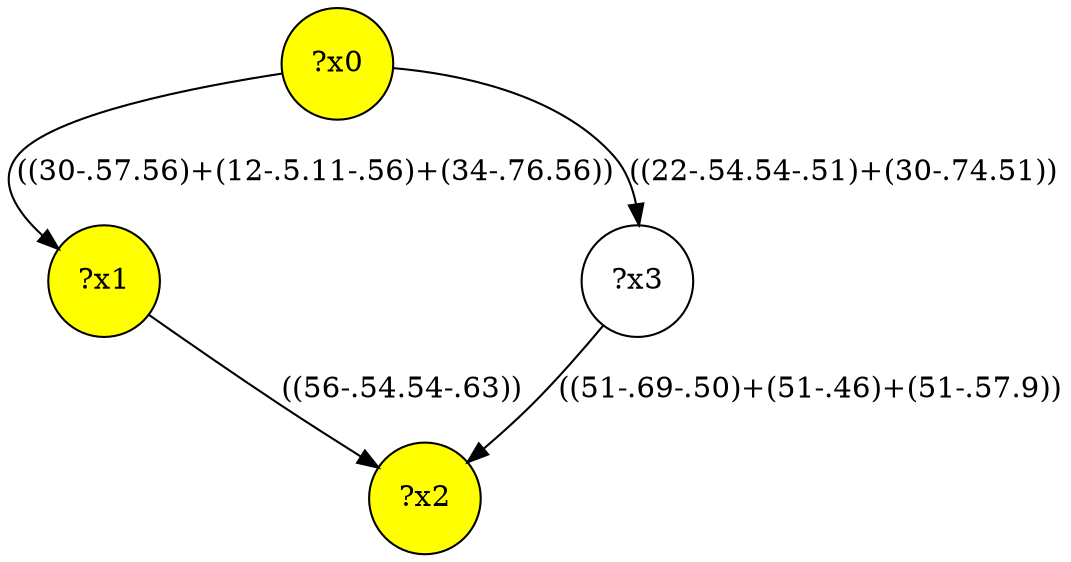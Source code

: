 digraph g {
	x2 [fillcolor="yellow", style="filled," shape=circle, label="?x2"];
	x0 [fillcolor="yellow", style="filled," shape=circle, label="?x0"];
	x1 [fillcolor="yellow", style="filled," shape=circle, label="?x1"];
	x0 -> x1 [label="((30-.57.56)+(12-.5.11-.56)+(34-.76.56))"];
	x1 -> x2 [label="((56-.54.54-.63))"];
	x3 [shape=circle, label="?x3"];
	x0 -> x3 [label="((22-.54.54-.51)+(30-.74.51))"];
	x3 -> x2 [label="((51-.69-.50)+(51-.46)+(51-.57.9))"];
}

